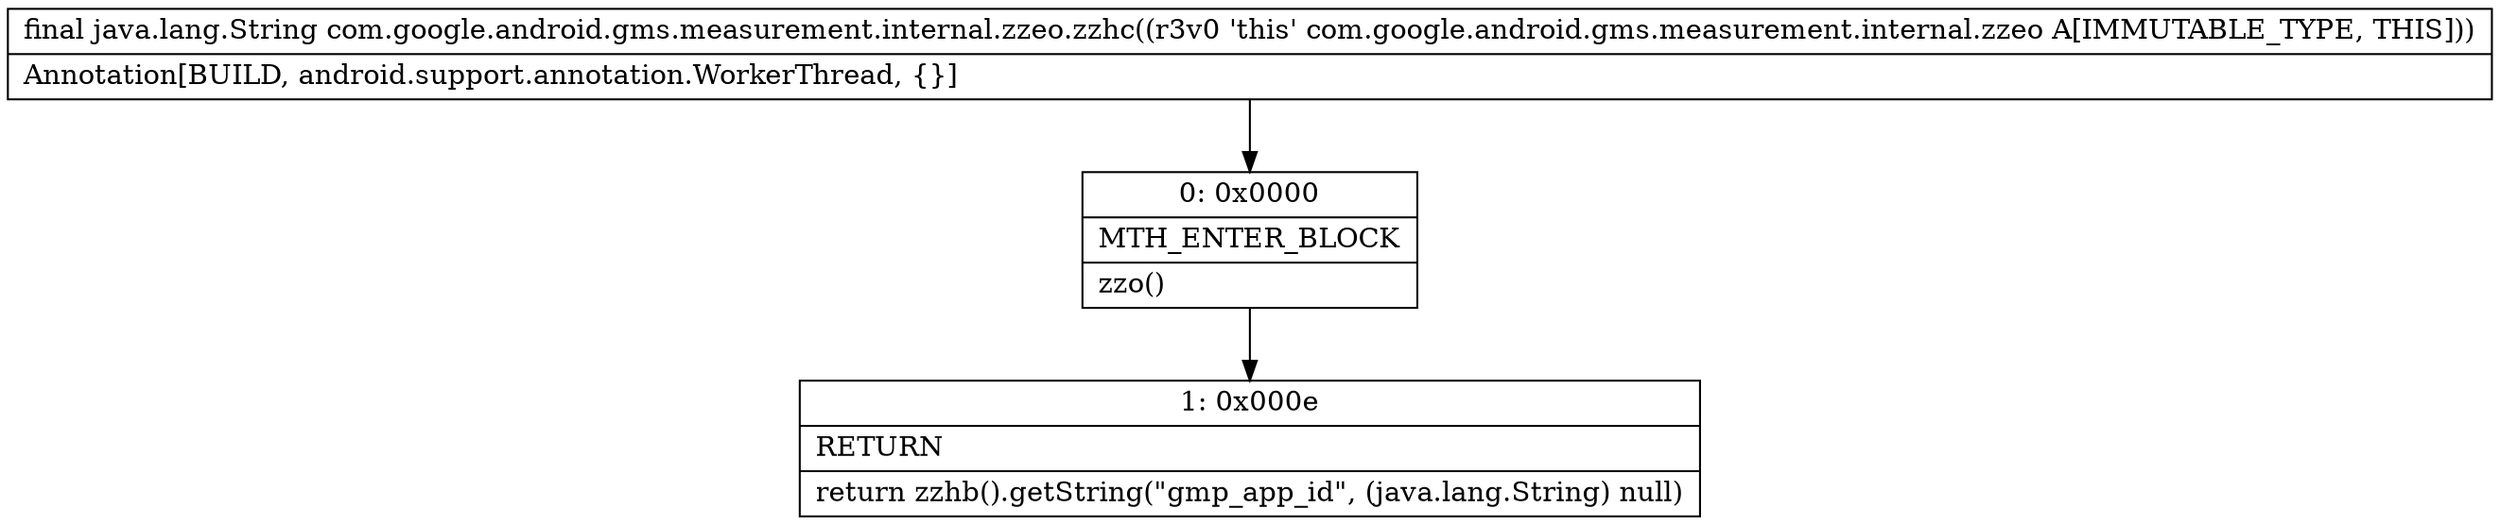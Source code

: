 digraph "CFG forcom.google.android.gms.measurement.internal.zzeo.zzhc()Ljava\/lang\/String;" {
Node_0 [shape=record,label="{0\:\ 0x0000|MTH_ENTER_BLOCK\l|zzo()\l}"];
Node_1 [shape=record,label="{1\:\ 0x000e|RETURN\l|return zzhb().getString(\"gmp_app_id\", (java.lang.String) null)\l}"];
MethodNode[shape=record,label="{final java.lang.String com.google.android.gms.measurement.internal.zzeo.zzhc((r3v0 'this' com.google.android.gms.measurement.internal.zzeo A[IMMUTABLE_TYPE, THIS]))  | Annotation[BUILD, android.support.annotation.WorkerThread, \{\}]\l}"];
MethodNode -> Node_0;
Node_0 -> Node_1;
}

